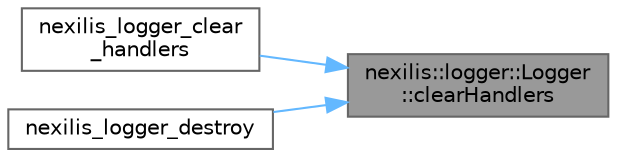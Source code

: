 digraph "nexilis::logger::Logger::clearHandlers"
{
 // LATEX_PDF_SIZE
  bgcolor="transparent";
  edge [fontname=Helvetica,fontsize=10,labelfontname=Helvetica,labelfontsize=10];
  node [fontname=Helvetica,fontsize=10,shape=box,height=0.2,width=0.4];
  rankdir="RL";
  Node1 [id="Node000001",label="nexilis::logger::Logger\l::clearHandlers",height=0.2,width=0.4,color="gray40", fillcolor="grey60", style="filled", fontcolor="black",tooltip="Remove all handlers."];
  Node1 -> Node2 [id="edge1_Node000001_Node000002",dir="back",color="steelblue1",style="solid",tooltip=" "];
  Node2 [id="Node000002",label="nexilis_logger_clear\l_handlers",height=0.2,width=0.4,color="grey40", fillcolor="white", style="filled",URL="$d0/d63/logger__c_8cc.html#a78e0bdf6fc382b286b9918e402f1484d",tooltip=" "];
  Node1 -> Node3 [id="edge2_Node000001_Node000003",dir="back",color="steelblue1",style="solid",tooltip=" "];
  Node3 [id="Node000003",label="nexilis_logger_destroy",height=0.2,width=0.4,color="grey40", fillcolor="white", style="filled",URL="$d0/d63/logger__c_8cc.html#adaa117337a5be231b6b7e2f4e38a8a1b",tooltip=" "];
}
